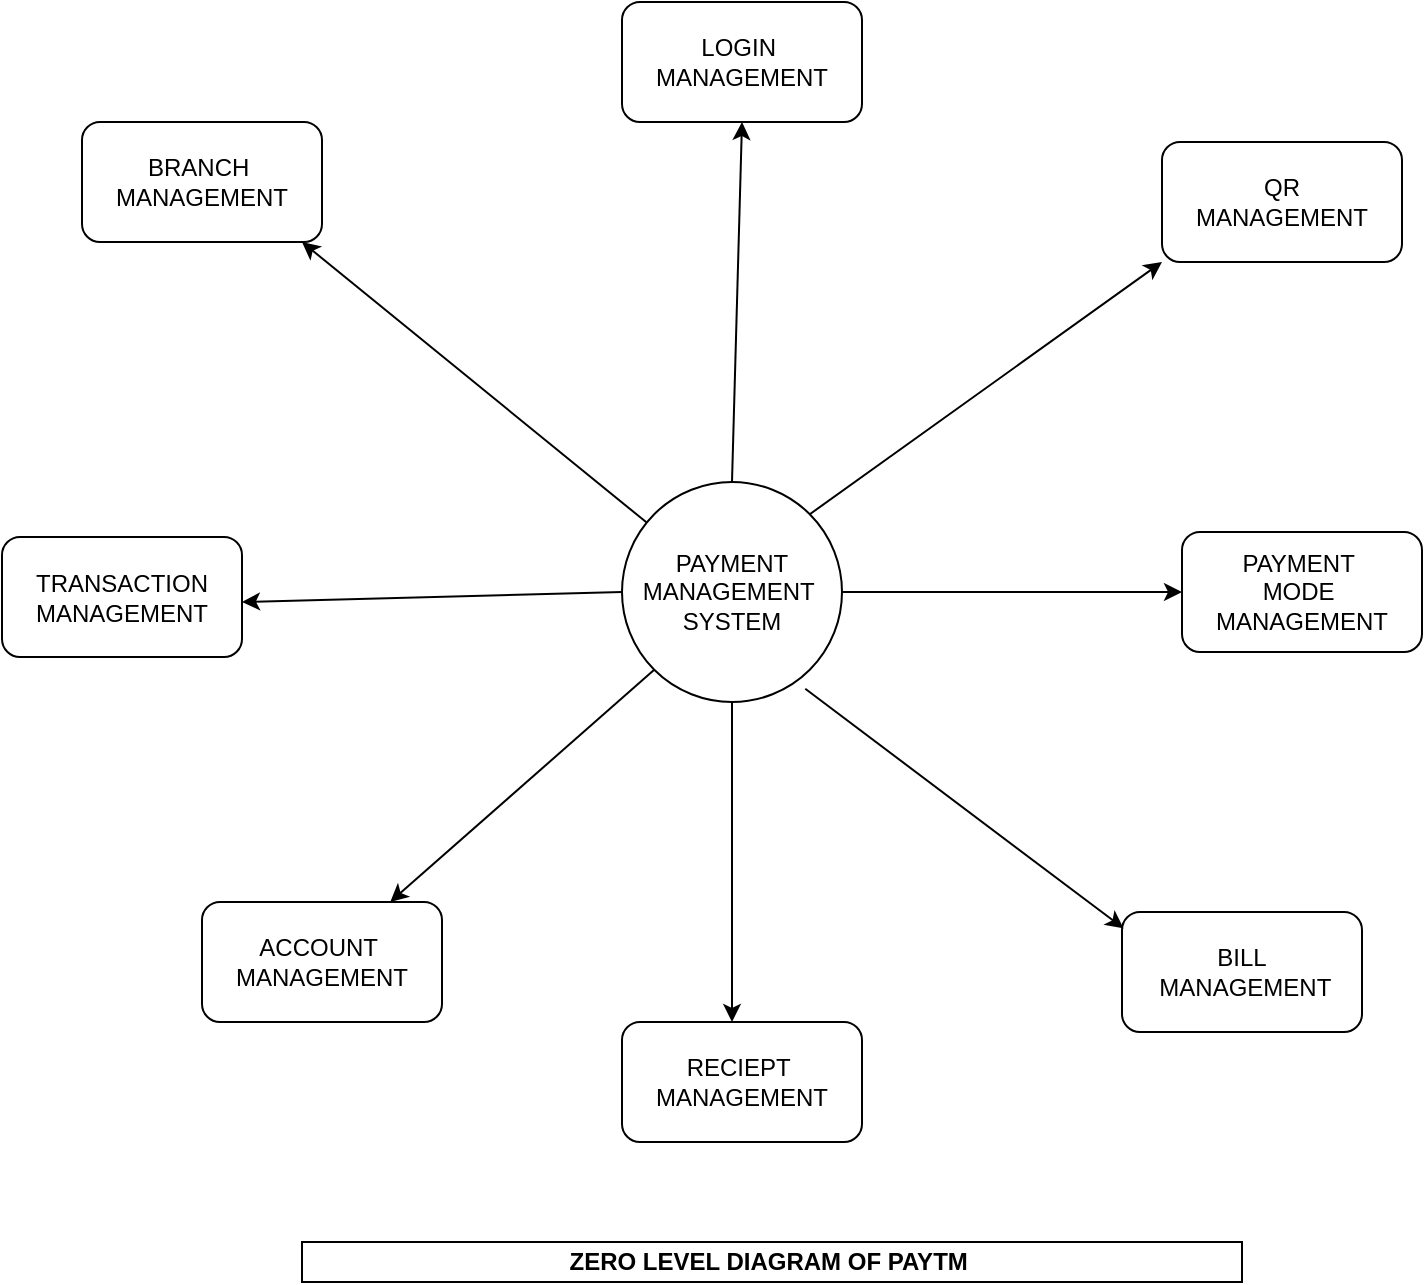 <mxfile version="24.1.0" type="github">
  <diagram id="C5RBs43oDa-KdzZeNtuy" name="Page-1">
    <mxGraphModel dx="1050" dy="557" grid="1" gridSize="10" guides="1" tooltips="1" connect="1" arrows="1" fold="1" page="1" pageScale="1" pageWidth="827" pageHeight="1169" math="0" shadow="0">
      <root>
        <mxCell id="WIyWlLk6GJQsqaUBKTNV-0" />
        <mxCell id="WIyWlLk6GJQsqaUBKTNV-1" parent="WIyWlLk6GJQsqaUBKTNV-0" />
        <mxCell id="TnOAtz3GDxLGnQk5rhQJ-4" value="" style="endArrow=classic;html=1;rounded=0;exitX=1;exitY=0;exitDx=0;exitDy=0;entryX=0;entryY=1;entryDx=0;entryDy=0;" edge="1" parent="WIyWlLk6GJQsqaUBKTNV-1" source="TnOAtz3GDxLGnQk5rhQJ-5" target="TnOAtz3GDxLGnQk5rhQJ-12">
          <mxGeometry width="50" height="50" relative="1" as="geometry">
            <mxPoint x="460.0" y="443.77" as="sourcePoint" />
            <mxPoint x="560" y="230" as="targetPoint" />
          </mxGeometry>
        </mxCell>
        <mxCell id="TnOAtz3GDxLGnQk5rhQJ-5" value="PAYMENT&lt;br&gt;MANAGEMENT&amp;nbsp;&lt;br&gt;SYSTEM" style="ellipse;whiteSpace=wrap;html=1;aspect=fixed;" vertex="1" parent="WIyWlLk6GJQsqaUBKTNV-1">
          <mxGeometry x="360" y="340" width="110" height="110" as="geometry" />
        </mxCell>
        <mxCell id="TnOAtz3GDxLGnQk5rhQJ-6" value="" style="endArrow=classic;html=1;rounded=0;" edge="1" parent="WIyWlLk6GJQsqaUBKTNV-1" source="TnOAtz3GDxLGnQk5rhQJ-5">
          <mxGeometry width="50" height="50" relative="1" as="geometry">
            <mxPoint x="400" y="380" as="sourcePoint" />
            <mxPoint x="200" y="220" as="targetPoint" />
          </mxGeometry>
        </mxCell>
        <mxCell id="TnOAtz3GDxLGnQk5rhQJ-7" value="" style="endArrow=classic;html=1;rounded=0;exitX=0;exitY=0.5;exitDx=0;exitDy=0;exitPerimeter=0;" edge="1" parent="WIyWlLk6GJQsqaUBKTNV-1" source="TnOAtz3GDxLGnQk5rhQJ-5">
          <mxGeometry width="50" height="50" relative="1" as="geometry">
            <mxPoint x="350" y="395" as="sourcePoint" />
            <mxPoint x="170" y="400" as="targetPoint" />
          </mxGeometry>
        </mxCell>
        <mxCell id="TnOAtz3GDxLGnQk5rhQJ-8" value="" style="endArrow=classic;html=1;rounded=0;exitX=0.5;exitY=1;exitDx=0;exitDy=0;" edge="1" parent="WIyWlLk6GJQsqaUBKTNV-1" source="TnOAtz3GDxLGnQk5rhQJ-5">
          <mxGeometry width="50" height="50" relative="1" as="geometry">
            <mxPoint x="390" y="320" as="sourcePoint" />
            <mxPoint x="415" y="610" as="targetPoint" />
          </mxGeometry>
        </mxCell>
        <mxCell id="TnOAtz3GDxLGnQk5rhQJ-10" value="" style="endArrow=classic;html=1;rounded=0;exitX=1;exitY=0.5;exitDx=0;exitDy=0;" edge="1" parent="WIyWlLk6GJQsqaUBKTNV-1" source="TnOAtz3GDxLGnQk5rhQJ-5" target="TnOAtz3GDxLGnQk5rhQJ-11">
          <mxGeometry width="50" height="50" relative="1" as="geometry">
            <mxPoint x="440" y="392.5" as="sourcePoint" />
            <mxPoint x="650" y="397.5" as="targetPoint" />
          </mxGeometry>
        </mxCell>
        <mxCell id="TnOAtz3GDxLGnQk5rhQJ-11" value="PAYMENT&amp;nbsp;&lt;br&gt;MODE&amp;nbsp;&lt;br&gt;MANAGEMENT" style="rounded=1;whiteSpace=wrap;html=1;" vertex="1" parent="WIyWlLk6GJQsqaUBKTNV-1">
          <mxGeometry x="640" y="365" width="120" height="60" as="geometry" />
        </mxCell>
        <mxCell id="TnOAtz3GDxLGnQk5rhQJ-12" value="QR&lt;br&gt;MANAGEMENT" style="rounded=1;whiteSpace=wrap;html=1;" vertex="1" parent="WIyWlLk6GJQsqaUBKTNV-1">
          <mxGeometry x="630" y="170" width="120" height="60" as="geometry" />
        </mxCell>
        <mxCell id="TnOAtz3GDxLGnQk5rhQJ-13" value="RECIEPT&amp;nbsp;&lt;br&gt;MANAGEMENT" style="rounded=1;whiteSpace=wrap;html=1;" vertex="1" parent="WIyWlLk6GJQsqaUBKTNV-1">
          <mxGeometry x="360" y="610" width="120" height="60" as="geometry" />
        </mxCell>
        <mxCell id="TnOAtz3GDxLGnQk5rhQJ-14" value="BILL&lt;br&gt;&amp;nbsp;MANAGEMENT" style="rounded=1;whiteSpace=wrap;html=1;" vertex="1" parent="WIyWlLk6GJQsqaUBKTNV-1">
          <mxGeometry x="610" y="555" width="120" height="60" as="geometry" />
        </mxCell>
        <mxCell id="TnOAtz3GDxLGnQk5rhQJ-15" value="" style="endArrow=classic;html=1;rounded=0;entryX=0.007;entryY=0.137;entryDx=0;entryDy=0;entryPerimeter=0;exitX=0.833;exitY=0.94;exitDx=0;exitDy=0;exitPerimeter=0;" edge="1" parent="WIyWlLk6GJQsqaUBKTNV-1" source="TnOAtz3GDxLGnQk5rhQJ-5" target="TnOAtz3GDxLGnQk5rhQJ-14">
          <mxGeometry width="50" height="50" relative="1" as="geometry">
            <mxPoint x="390" y="460" as="sourcePoint" />
            <mxPoint x="440" y="410" as="targetPoint" />
          </mxGeometry>
        </mxCell>
        <mxCell id="TnOAtz3GDxLGnQk5rhQJ-16" value="" style="endArrow=classic;html=1;rounded=0;exitX=0;exitY=1;exitDx=0;exitDy=0;" edge="1" parent="WIyWlLk6GJQsqaUBKTNV-1" source="TnOAtz3GDxLGnQk5rhQJ-5" target="TnOAtz3GDxLGnQk5rhQJ-17">
          <mxGeometry width="50" height="50" relative="1" as="geometry">
            <mxPoint x="270" y="540" as="sourcePoint" />
            <mxPoint x="240" y="570" as="targetPoint" />
          </mxGeometry>
        </mxCell>
        <mxCell id="TnOAtz3GDxLGnQk5rhQJ-17" value="ACCOUNT&amp;nbsp;&lt;br&gt;MANAGEMENT" style="rounded=1;whiteSpace=wrap;html=1;" vertex="1" parent="WIyWlLk6GJQsqaUBKTNV-1">
          <mxGeometry x="150" y="550" width="120" height="60" as="geometry" />
        </mxCell>
        <mxCell id="TnOAtz3GDxLGnQk5rhQJ-18" value="TRANSACTION&lt;br&gt;MANAGEMENT" style="rounded=1;whiteSpace=wrap;html=1;" vertex="1" parent="WIyWlLk6GJQsqaUBKTNV-1">
          <mxGeometry x="50" y="367.5" width="120" height="60" as="geometry" />
        </mxCell>
        <mxCell id="TnOAtz3GDxLGnQk5rhQJ-19" value="BRANCH&amp;nbsp;&lt;br&gt;MANAGEMENT" style="rounded=1;whiteSpace=wrap;html=1;" vertex="1" parent="WIyWlLk6GJQsqaUBKTNV-1">
          <mxGeometry x="90" y="160" width="120" height="60" as="geometry" />
        </mxCell>
        <mxCell id="TnOAtz3GDxLGnQk5rhQJ-20" value="LOGIN&amp;nbsp;&lt;br&gt;MANAGEMENT" style="rounded=1;whiteSpace=wrap;html=1;" vertex="1" parent="WIyWlLk6GJQsqaUBKTNV-1">
          <mxGeometry x="360" y="100" width="120" height="60" as="geometry" />
        </mxCell>
        <mxCell id="TnOAtz3GDxLGnQk5rhQJ-23" value="" style="endArrow=classic;html=1;rounded=0;exitX=0.5;exitY=0;exitDx=0;exitDy=0;entryX=0.5;entryY=1;entryDx=0;entryDy=0;" edge="1" parent="WIyWlLk6GJQsqaUBKTNV-1" source="TnOAtz3GDxLGnQk5rhQJ-5" target="TnOAtz3GDxLGnQk5rhQJ-20">
          <mxGeometry width="50" height="50" relative="1" as="geometry">
            <mxPoint x="390" y="260" as="sourcePoint" />
            <mxPoint x="440" y="210" as="targetPoint" />
          </mxGeometry>
        </mxCell>
        <mxCell id="TnOAtz3GDxLGnQk5rhQJ-24" value="ZERO LEVEL DIAGRAM OF PAYTM&amp;nbsp;" style="rounded=0;whiteSpace=wrap;html=1;fontStyle=1" vertex="1" parent="WIyWlLk6GJQsqaUBKTNV-1">
          <mxGeometry x="200" y="720" width="470" height="20" as="geometry" />
        </mxCell>
      </root>
    </mxGraphModel>
  </diagram>
</mxfile>
